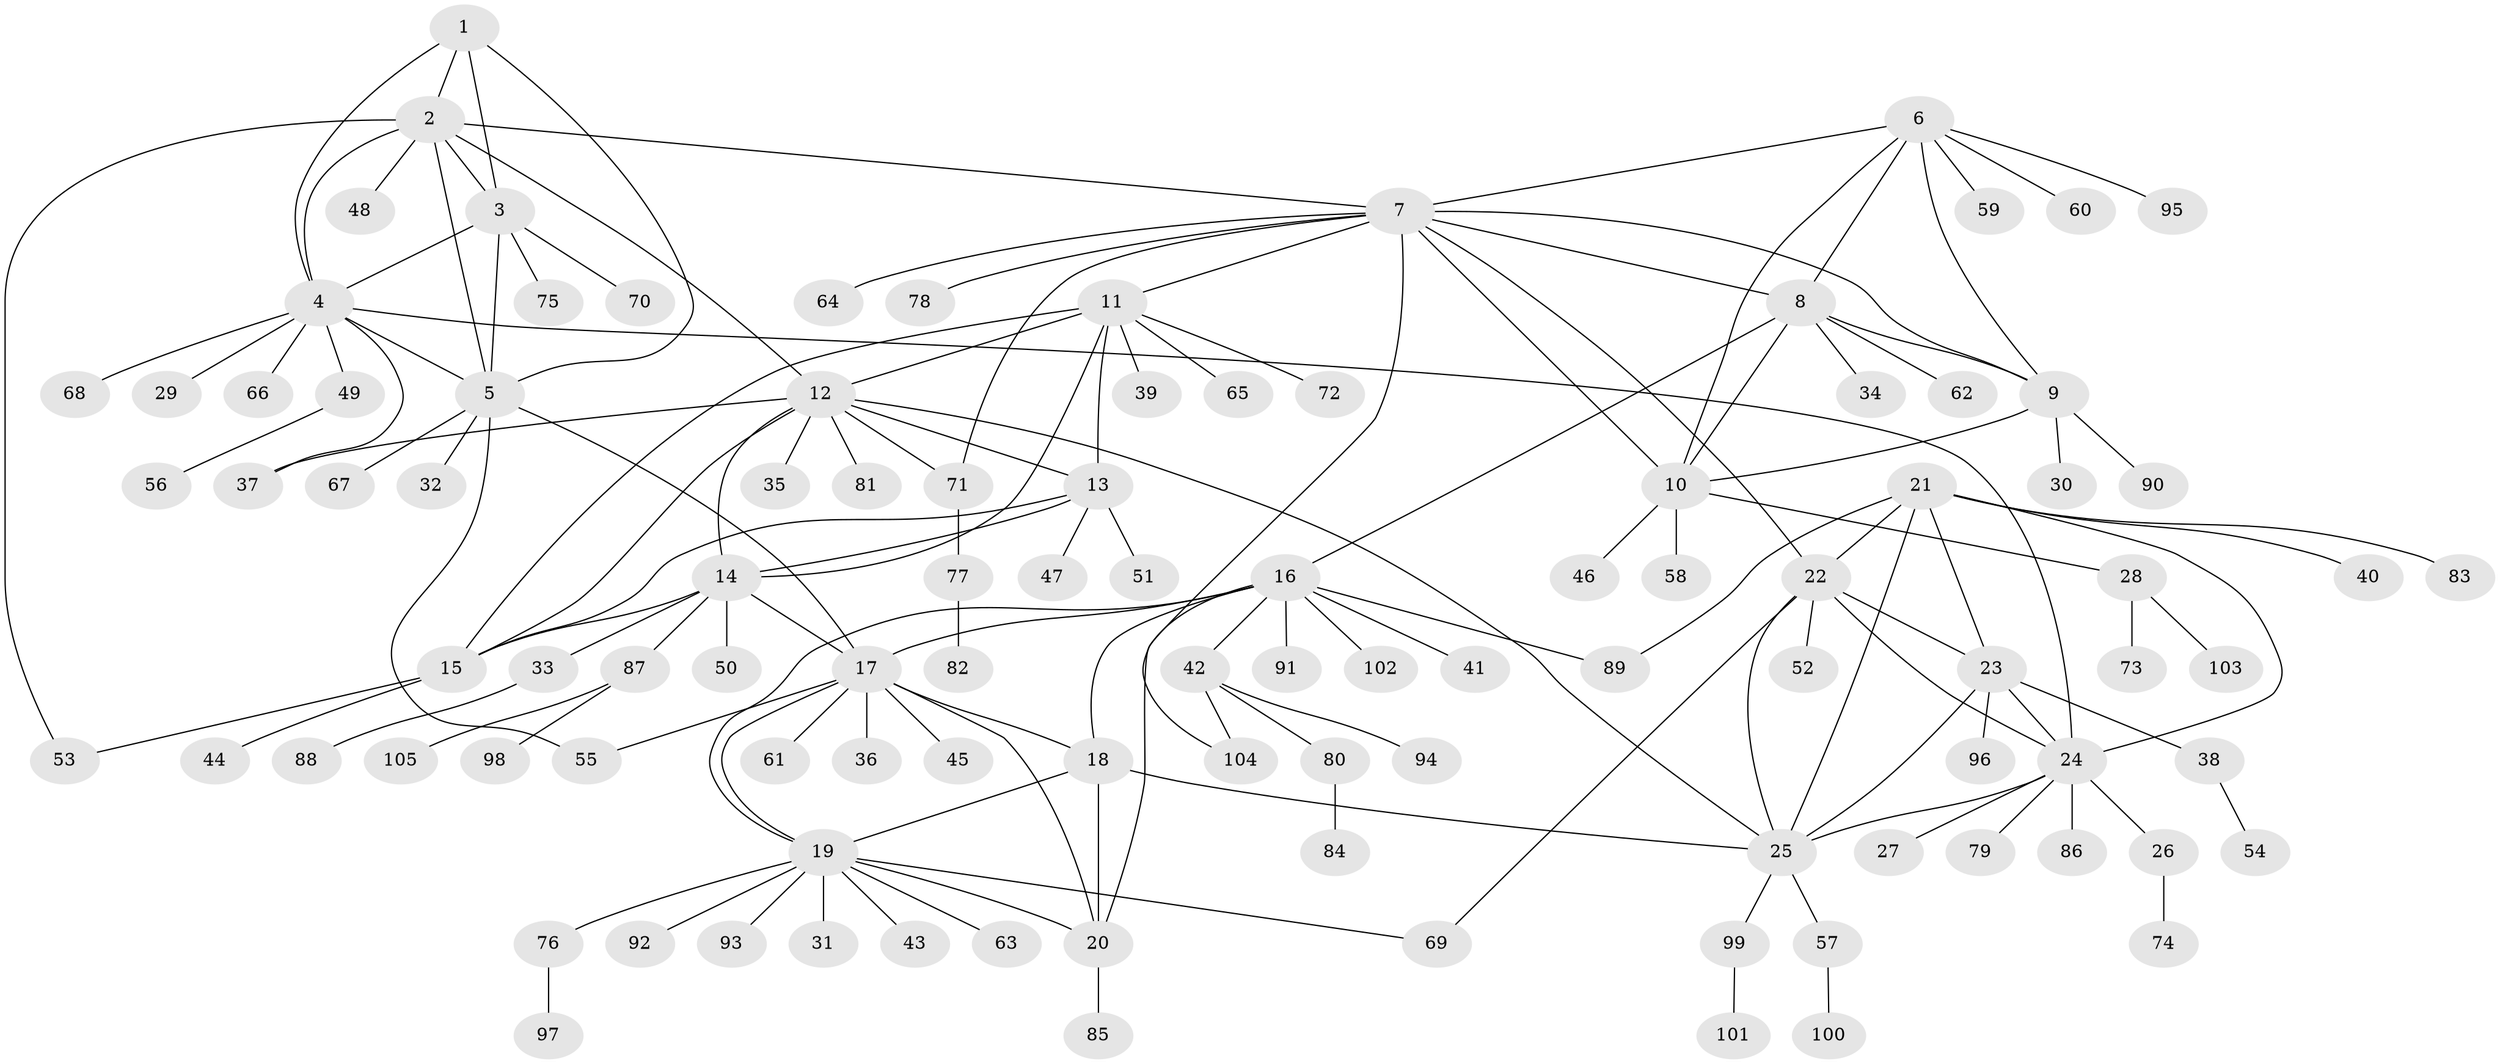 // Generated by graph-tools (version 1.1) at 2025/50/03/09/25 03:50:32]
// undirected, 105 vertices, 147 edges
graph export_dot {
graph [start="1"]
  node [color=gray90,style=filled];
  1;
  2;
  3;
  4;
  5;
  6;
  7;
  8;
  9;
  10;
  11;
  12;
  13;
  14;
  15;
  16;
  17;
  18;
  19;
  20;
  21;
  22;
  23;
  24;
  25;
  26;
  27;
  28;
  29;
  30;
  31;
  32;
  33;
  34;
  35;
  36;
  37;
  38;
  39;
  40;
  41;
  42;
  43;
  44;
  45;
  46;
  47;
  48;
  49;
  50;
  51;
  52;
  53;
  54;
  55;
  56;
  57;
  58;
  59;
  60;
  61;
  62;
  63;
  64;
  65;
  66;
  67;
  68;
  69;
  70;
  71;
  72;
  73;
  74;
  75;
  76;
  77;
  78;
  79;
  80;
  81;
  82;
  83;
  84;
  85;
  86;
  87;
  88;
  89;
  90;
  91;
  92;
  93;
  94;
  95;
  96;
  97;
  98;
  99;
  100;
  101;
  102;
  103;
  104;
  105;
  1 -- 2;
  1 -- 3;
  1 -- 4;
  1 -- 5;
  2 -- 3;
  2 -- 4;
  2 -- 5;
  2 -- 7;
  2 -- 12;
  2 -- 48;
  2 -- 53;
  3 -- 4;
  3 -- 5;
  3 -- 70;
  3 -- 75;
  4 -- 5;
  4 -- 24;
  4 -- 29;
  4 -- 37;
  4 -- 49;
  4 -- 66;
  4 -- 68;
  5 -- 17;
  5 -- 32;
  5 -- 55;
  5 -- 67;
  6 -- 7;
  6 -- 8;
  6 -- 9;
  6 -- 10;
  6 -- 59;
  6 -- 60;
  6 -- 95;
  7 -- 8;
  7 -- 9;
  7 -- 10;
  7 -- 11;
  7 -- 22;
  7 -- 64;
  7 -- 71;
  7 -- 78;
  7 -- 104;
  8 -- 9;
  8 -- 10;
  8 -- 16;
  8 -- 34;
  8 -- 62;
  9 -- 10;
  9 -- 30;
  9 -- 90;
  10 -- 28;
  10 -- 46;
  10 -- 58;
  11 -- 12;
  11 -- 13;
  11 -- 14;
  11 -- 15;
  11 -- 39;
  11 -- 65;
  11 -- 72;
  12 -- 13;
  12 -- 14;
  12 -- 15;
  12 -- 25;
  12 -- 35;
  12 -- 37;
  12 -- 71;
  12 -- 81;
  13 -- 14;
  13 -- 15;
  13 -- 47;
  13 -- 51;
  14 -- 15;
  14 -- 17;
  14 -- 33;
  14 -- 50;
  14 -- 87;
  15 -- 44;
  15 -- 53;
  16 -- 17;
  16 -- 18;
  16 -- 19;
  16 -- 20;
  16 -- 41;
  16 -- 42;
  16 -- 89;
  16 -- 91;
  16 -- 102;
  17 -- 18;
  17 -- 19;
  17 -- 20;
  17 -- 36;
  17 -- 45;
  17 -- 55;
  17 -- 61;
  18 -- 19;
  18 -- 20;
  18 -- 25;
  19 -- 20;
  19 -- 31;
  19 -- 43;
  19 -- 63;
  19 -- 69;
  19 -- 76;
  19 -- 92;
  19 -- 93;
  20 -- 85;
  21 -- 22;
  21 -- 23;
  21 -- 24;
  21 -- 25;
  21 -- 40;
  21 -- 83;
  21 -- 89;
  22 -- 23;
  22 -- 24;
  22 -- 25;
  22 -- 52;
  22 -- 69;
  23 -- 24;
  23 -- 25;
  23 -- 38;
  23 -- 96;
  24 -- 25;
  24 -- 26;
  24 -- 27;
  24 -- 79;
  24 -- 86;
  25 -- 57;
  25 -- 99;
  26 -- 74;
  28 -- 73;
  28 -- 103;
  33 -- 88;
  38 -- 54;
  42 -- 80;
  42 -- 94;
  42 -- 104;
  49 -- 56;
  57 -- 100;
  71 -- 77;
  76 -- 97;
  77 -- 82;
  80 -- 84;
  87 -- 98;
  87 -- 105;
  99 -- 101;
}
